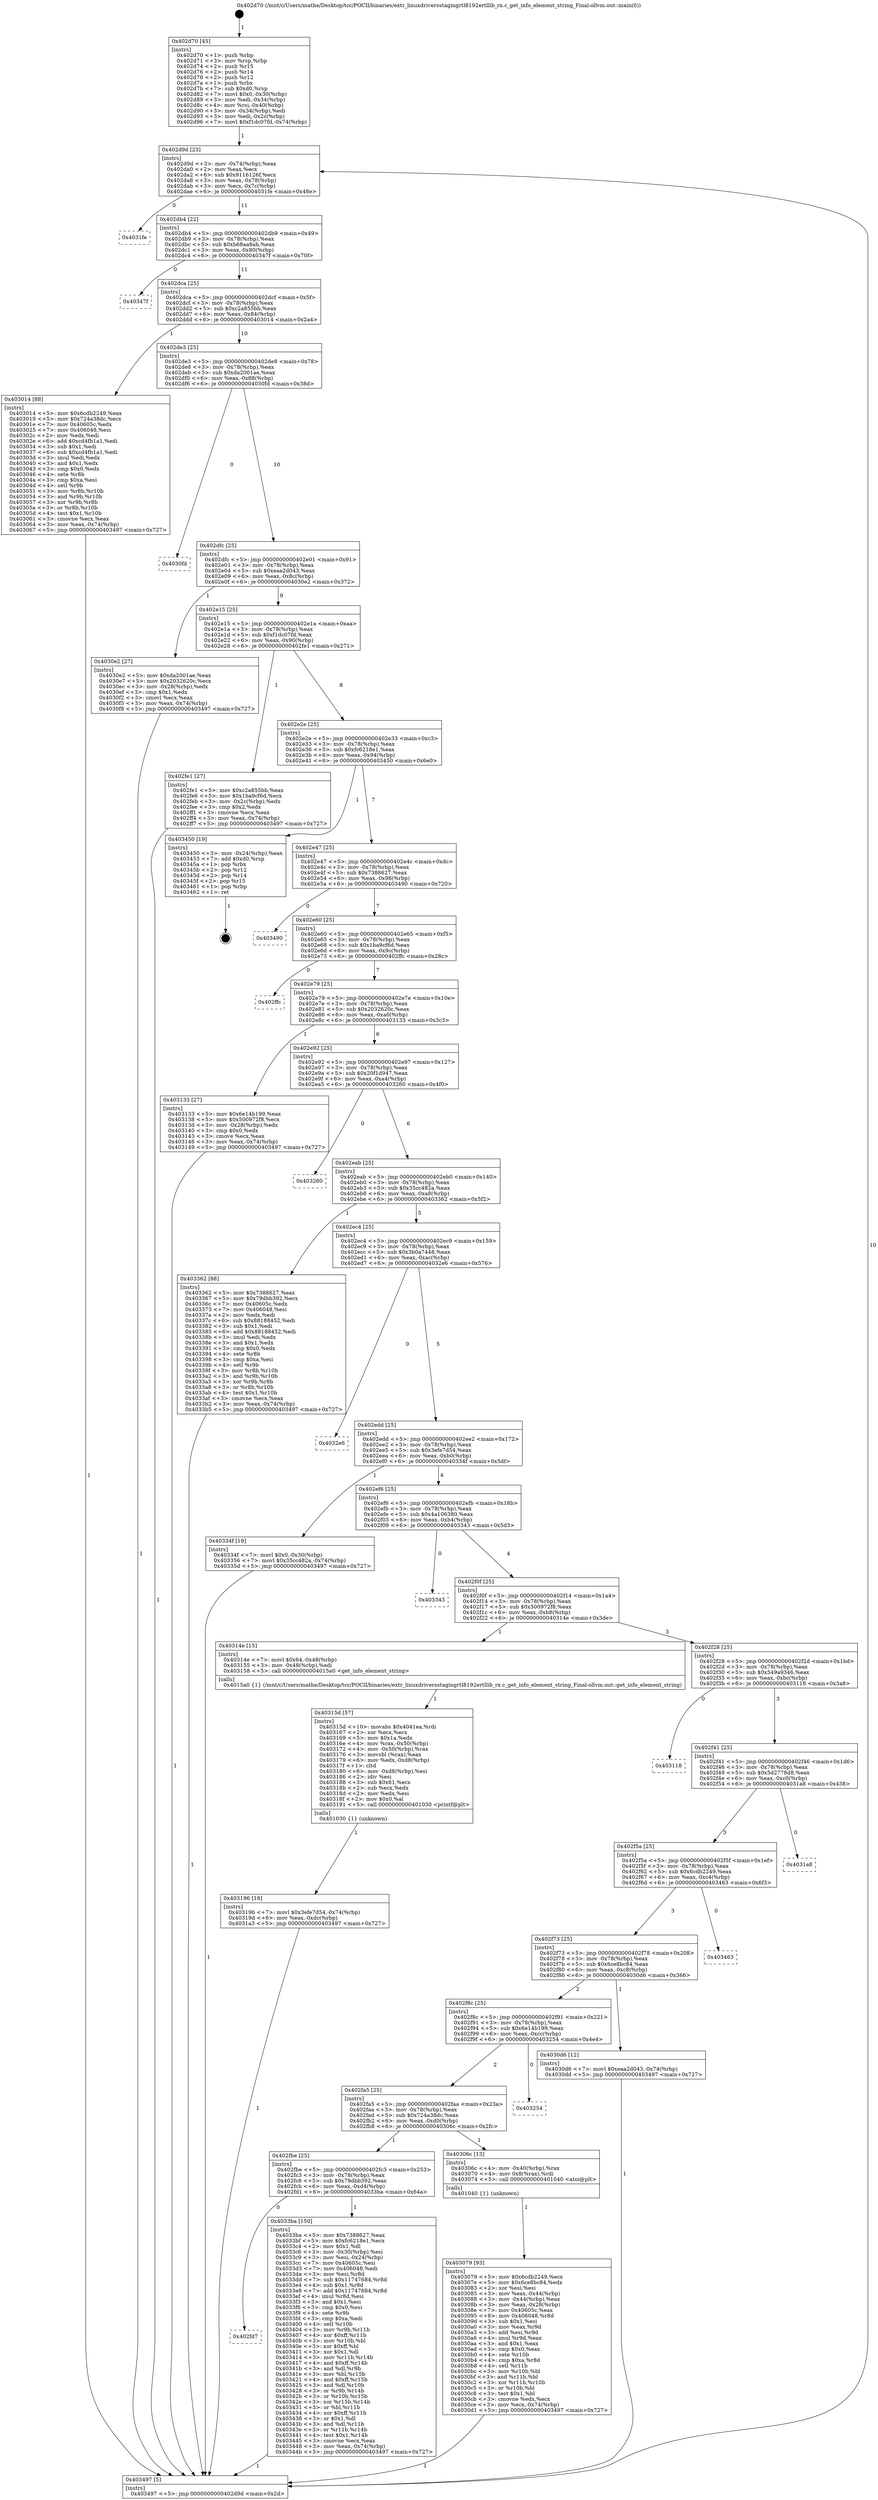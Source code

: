 digraph "0x402d70" {
  label = "0x402d70 (/mnt/c/Users/mathe/Desktop/tcc/POCII/binaries/extr_linuxdriversstagingrtl8192ertllib_rx.c_get_info_element_string_Final-ollvm.out::main(0))"
  labelloc = "t"
  node[shape=record]

  Entry [label="",width=0.3,height=0.3,shape=circle,fillcolor=black,style=filled]
  "0x402d9d" [label="{
     0x402d9d [23]\l
     | [instrs]\l
     &nbsp;&nbsp;0x402d9d \<+3\>: mov -0x74(%rbp),%eax\l
     &nbsp;&nbsp;0x402da0 \<+2\>: mov %eax,%ecx\l
     &nbsp;&nbsp;0x402da2 \<+6\>: sub $0x9116126f,%ecx\l
     &nbsp;&nbsp;0x402da8 \<+3\>: mov %eax,-0x78(%rbp)\l
     &nbsp;&nbsp;0x402dab \<+3\>: mov %ecx,-0x7c(%rbp)\l
     &nbsp;&nbsp;0x402dae \<+6\>: je 00000000004031fe \<main+0x48e\>\l
  }"]
  "0x4031fe" [label="{
     0x4031fe\l
  }", style=dashed]
  "0x402db4" [label="{
     0x402db4 [22]\l
     | [instrs]\l
     &nbsp;&nbsp;0x402db4 \<+5\>: jmp 0000000000402db9 \<main+0x49\>\l
     &nbsp;&nbsp;0x402db9 \<+3\>: mov -0x78(%rbp),%eax\l
     &nbsp;&nbsp;0x402dbc \<+5\>: sub $0xb68aa8ab,%eax\l
     &nbsp;&nbsp;0x402dc1 \<+3\>: mov %eax,-0x80(%rbp)\l
     &nbsp;&nbsp;0x402dc4 \<+6\>: je 000000000040347f \<main+0x70f\>\l
  }"]
  Exit [label="",width=0.3,height=0.3,shape=circle,fillcolor=black,style=filled,peripheries=2]
  "0x40347f" [label="{
     0x40347f\l
  }", style=dashed]
  "0x402dca" [label="{
     0x402dca [25]\l
     | [instrs]\l
     &nbsp;&nbsp;0x402dca \<+5\>: jmp 0000000000402dcf \<main+0x5f\>\l
     &nbsp;&nbsp;0x402dcf \<+3\>: mov -0x78(%rbp),%eax\l
     &nbsp;&nbsp;0x402dd2 \<+5\>: sub $0xc2a855bb,%eax\l
     &nbsp;&nbsp;0x402dd7 \<+6\>: mov %eax,-0x84(%rbp)\l
     &nbsp;&nbsp;0x402ddd \<+6\>: je 0000000000403014 \<main+0x2a4\>\l
  }"]
  "0x402fd7" [label="{
     0x402fd7\l
  }", style=dashed]
  "0x403014" [label="{
     0x403014 [88]\l
     | [instrs]\l
     &nbsp;&nbsp;0x403014 \<+5\>: mov $0x6cdb2249,%eax\l
     &nbsp;&nbsp;0x403019 \<+5\>: mov $0x724a38dc,%ecx\l
     &nbsp;&nbsp;0x40301e \<+7\>: mov 0x40605c,%edx\l
     &nbsp;&nbsp;0x403025 \<+7\>: mov 0x406048,%esi\l
     &nbsp;&nbsp;0x40302c \<+2\>: mov %edx,%edi\l
     &nbsp;&nbsp;0x40302e \<+6\>: add $0xcd4fb1a1,%edi\l
     &nbsp;&nbsp;0x403034 \<+3\>: sub $0x1,%edi\l
     &nbsp;&nbsp;0x403037 \<+6\>: sub $0xcd4fb1a1,%edi\l
     &nbsp;&nbsp;0x40303d \<+3\>: imul %edi,%edx\l
     &nbsp;&nbsp;0x403040 \<+3\>: and $0x1,%edx\l
     &nbsp;&nbsp;0x403043 \<+3\>: cmp $0x0,%edx\l
     &nbsp;&nbsp;0x403046 \<+4\>: sete %r8b\l
     &nbsp;&nbsp;0x40304a \<+3\>: cmp $0xa,%esi\l
     &nbsp;&nbsp;0x40304d \<+4\>: setl %r9b\l
     &nbsp;&nbsp;0x403051 \<+3\>: mov %r8b,%r10b\l
     &nbsp;&nbsp;0x403054 \<+3\>: and %r9b,%r10b\l
     &nbsp;&nbsp;0x403057 \<+3\>: xor %r9b,%r8b\l
     &nbsp;&nbsp;0x40305a \<+3\>: or %r8b,%r10b\l
     &nbsp;&nbsp;0x40305d \<+4\>: test $0x1,%r10b\l
     &nbsp;&nbsp;0x403061 \<+3\>: cmovne %ecx,%eax\l
     &nbsp;&nbsp;0x403064 \<+3\>: mov %eax,-0x74(%rbp)\l
     &nbsp;&nbsp;0x403067 \<+5\>: jmp 0000000000403497 \<main+0x727\>\l
  }"]
  "0x402de3" [label="{
     0x402de3 [25]\l
     | [instrs]\l
     &nbsp;&nbsp;0x402de3 \<+5\>: jmp 0000000000402de8 \<main+0x78\>\l
     &nbsp;&nbsp;0x402de8 \<+3\>: mov -0x78(%rbp),%eax\l
     &nbsp;&nbsp;0x402deb \<+5\>: sub $0xda2001ae,%eax\l
     &nbsp;&nbsp;0x402df0 \<+6\>: mov %eax,-0x88(%rbp)\l
     &nbsp;&nbsp;0x402df6 \<+6\>: je 00000000004030fd \<main+0x38d\>\l
  }"]
  "0x4033ba" [label="{
     0x4033ba [150]\l
     | [instrs]\l
     &nbsp;&nbsp;0x4033ba \<+5\>: mov $0x7388627,%eax\l
     &nbsp;&nbsp;0x4033bf \<+5\>: mov $0xfc6218e1,%ecx\l
     &nbsp;&nbsp;0x4033c4 \<+2\>: mov $0x1,%dl\l
     &nbsp;&nbsp;0x4033c6 \<+3\>: mov -0x30(%rbp),%esi\l
     &nbsp;&nbsp;0x4033c9 \<+3\>: mov %esi,-0x24(%rbp)\l
     &nbsp;&nbsp;0x4033cc \<+7\>: mov 0x40605c,%esi\l
     &nbsp;&nbsp;0x4033d3 \<+7\>: mov 0x406048,%edi\l
     &nbsp;&nbsp;0x4033da \<+3\>: mov %esi,%r8d\l
     &nbsp;&nbsp;0x4033dd \<+7\>: sub $0x11747684,%r8d\l
     &nbsp;&nbsp;0x4033e4 \<+4\>: sub $0x1,%r8d\l
     &nbsp;&nbsp;0x4033e8 \<+7\>: add $0x11747684,%r8d\l
     &nbsp;&nbsp;0x4033ef \<+4\>: imul %r8d,%esi\l
     &nbsp;&nbsp;0x4033f3 \<+3\>: and $0x1,%esi\l
     &nbsp;&nbsp;0x4033f6 \<+3\>: cmp $0x0,%esi\l
     &nbsp;&nbsp;0x4033f9 \<+4\>: sete %r9b\l
     &nbsp;&nbsp;0x4033fd \<+3\>: cmp $0xa,%edi\l
     &nbsp;&nbsp;0x403400 \<+4\>: setl %r10b\l
     &nbsp;&nbsp;0x403404 \<+3\>: mov %r9b,%r11b\l
     &nbsp;&nbsp;0x403407 \<+4\>: xor $0xff,%r11b\l
     &nbsp;&nbsp;0x40340b \<+3\>: mov %r10b,%bl\l
     &nbsp;&nbsp;0x40340e \<+3\>: xor $0xff,%bl\l
     &nbsp;&nbsp;0x403411 \<+3\>: xor $0x1,%dl\l
     &nbsp;&nbsp;0x403414 \<+3\>: mov %r11b,%r14b\l
     &nbsp;&nbsp;0x403417 \<+4\>: and $0xff,%r14b\l
     &nbsp;&nbsp;0x40341b \<+3\>: and %dl,%r9b\l
     &nbsp;&nbsp;0x40341e \<+3\>: mov %bl,%r15b\l
     &nbsp;&nbsp;0x403421 \<+4\>: and $0xff,%r15b\l
     &nbsp;&nbsp;0x403425 \<+3\>: and %dl,%r10b\l
     &nbsp;&nbsp;0x403428 \<+3\>: or %r9b,%r14b\l
     &nbsp;&nbsp;0x40342b \<+3\>: or %r10b,%r15b\l
     &nbsp;&nbsp;0x40342e \<+3\>: xor %r15b,%r14b\l
     &nbsp;&nbsp;0x403431 \<+3\>: or %bl,%r11b\l
     &nbsp;&nbsp;0x403434 \<+4\>: xor $0xff,%r11b\l
     &nbsp;&nbsp;0x403438 \<+3\>: or $0x1,%dl\l
     &nbsp;&nbsp;0x40343b \<+3\>: and %dl,%r11b\l
     &nbsp;&nbsp;0x40343e \<+3\>: or %r11b,%r14b\l
     &nbsp;&nbsp;0x403441 \<+4\>: test $0x1,%r14b\l
     &nbsp;&nbsp;0x403445 \<+3\>: cmovne %ecx,%eax\l
     &nbsp;&nbsp;0x403448 \<+3\>: mov %eax,-0x74(%rbp)\l
     &nbsp;&nbsp;0x40344b \<+5\>: jmp 0000000000403497 \<main+0x727\>\l
  }"]
  "0x4030fd" [label="{
     0x4030fd\l
  }", style=dashed]
  "0x402dfc" [label="{
     0x402dfc [25]\l
     | [instrs]\l
     &nbsp;&nbsp;0x402dfc \<+5\>: jmp 0000000000402e01 \<main+0x91\>\l
     &nbsp;&nbsp;0x402e01 \<+3\>: mov -0x78(%rbp),%eax\l
     &nbsp;&nbsp;0x402e04 \<+5\>: sub $0xeaa2d043,%eax\l
     &nbsp;&nbsp;0x402e09 \<+6\>: mov %eax,-0x8c(%rbp)\l
     &nbsp;&nbsp;0x402e0f \<+6\>: je 00000000004030e2 \<main+0x372\>\l
  }"]
  "0x403196" [label="{
     0x403196 [18]\l
     | [instrs]\l
     &nbsp;&nbsp;0x403196 \<+7\>: movl $0x3efe7d54,-0x74(%rbp)\l
     &nbsp;&nbsp;0x40319d \<+6\>: mov %eax,-0xdc(%rbp)\l
     &nbsp;&nbsp;0x4031a3 \<+5\>: jmp 0000000000403497 \<main+0x727\>\l
  }"]
  "0x4030e2" [label="{
     0x4030e2 [27]\l
     | [instrs]\l
     &nbsp;&nbsp;0x4030e2 \<+5\>: mov $0xda2001ae,%eax\l
     &nbsp;&nbsp;0x4030e7 \<+5\>: mov $0x2032620c,%ecx\l
     &nbsp;&nbsp;0x4030ec \<+3\>: mov -0x28(%rbp),%edx\l
     &nbsp;&nbsp;0x4030ef \<+3\>: cmp $0x1,%edx\l
     &nbsp;&nbsp;0x4030f2 \<+3\>: cmovl %ecx,%eax\l
     &nbsp;&nbsp;0x4030f5 \<+3\>: mov %eax,-0x74(%rbp)\l
     &nbsp;&nbsp;0x4030f8 \<+5\>: jmp 0000000000403497 \<main+0x727\>\l
  }"]
  "0x402e15" [label="{
     0x402e15 [25]\l
     | [instrs]\l
     &nbsp;&nbsp;0x402e15 \<+5\>: jmp 0000000000402e1a \<main+0xaa\>\l
     &nbsp;&nbsp;0x402e1a \<+3\>: mov -0x78(%rbp),%eax\l
     &nbsp;&nbsp;0x402e1d \<+5\>: sub $0xf1dc07fd,%eax\l
     &nbsp;&nbsp;0x402e22 \<+6\>: mov %eax,-0x90(%rbp)\l
     &nbsp;&nbsp;0x402e28 \<+6\>: je 0000000000402fe1 \<main+0x271\>\l
  }"]
  "0x40315d" [label="{
     0x40315d [57]\l
     | [instrs]\l
     &nbsp;&nbsp;0x40315d \<+10\>: movabs $0x4041ea,%rdi\l
     &nbsp;&nbsp;0x403167 \<+2\>: xor %ecx,%ecx\l
     &nbsp;&nbsp;0x403169 \<+5\>: mov $0x1a,%edx\l
     &nbsp;&nbsp;0x40316e \<+4\>: mov %rax,-0x50(%rbp)\l
     &nbsp;&nbsp;0x403172 \<+4\>: mov -0x50(%rbp),%rax\l
     &nbsp;&nbsp;0x403176 \<+3\>: movsbl (%rax),%eax\l
     &nbsp;&nbsp;0x403179 \<+6\>: mov %edx,-0xd8(%rbp)\l
     &nbsp;&nbsp;0x40317f \<+1\>: cltd\l
     &nbsp;&nbsp;0x403180 \<+6\>: mov -0xd8(%rbp),%esi\l
     &nbsp;&nbsp;0x403186 \<+2\>: idiv %esi\l
     &nbsp;&nbsp;0x403188 \<+3\>: sub $0x61,%ecx\l
     &nbsp;&nbsp;0x40318b \<+2\>: sub %ecx,%edx\l
     &nbsp;&nbsp;0x40318d \<+2\>: mov %edx,%esi\l
     &nbsp;&nbsp;0x40318f \<+2\>: mov $0x0,%al\l
     &nbsp;&nbsp;0x403191 \<+5\>: call 0000000000401030 \<printf@plt\>\l
     | [calls]\l
     &nbsp;&nbsp;0x401030 \{1\} (unknown)\l
  }"]
  "0x402fe1" [label="{
     0x402fe1 [27]\l
     | [instrs]\l
     &nbsp;&nbsp;0x402fe1 \<+5\>: mov $0xc2a855bb,%eax\l
     &nbsp;&nbsp;0x402fe6 \<+5\>: mov $0x1ba9cf6d,%ecx\l
     &nbsp;&nbsp;0x402feb \<+3\>: mov -0x2c(%rbp),%edx\l
     &nbsp;&nbsp;0x402fee \<+3\>: cmp $0x2,%edx\l
     &nbsp;&nbsp;0x402ff1 \<+3\>: cmovne %ecx,%eax\l
     &nbsp;&nbsp;0x402ff4 \<+3\>: mov %eax,-0x74(%rbp)\l
     &nbsp;&nbsp;0x402ff7 \<+5\>: jmp 0000000000403497 \<main+0x727\>\l
  }"]
  "0x402e2e" [label="{
     0x402e2e [25]\l
     | [instrs]\l
     &nbsp;&nbsp;0x402e2e \<+5\>: jmp 0000000000402e33 \<main+0xc3\>\l
     &nbsp;&nbsp;0x402e33 \<+3\>: mov -0x78(%rbp),%eax\l
     &nbsp;&nbsp;0x402e36 \<+5\>: sub $0xfc6218e1,%eax\l
     &nbsp;&nbsp;0x402e3b \<+6\>: mov %eax,-0x94(%rbp)\l
     &nbsp;&nbsp;0x402e41 \<+6\>: je 0000000000403450 \<main+0x6e0\>\l
  }"]
  "0x403497" [label="{
     0x403497 [5]\l
     | [instrs]\l
     &nbsp;&nbsp;0x403497 \<+5\>: jmp 0000000000402d9d \<main+0x2d\>\l
  }"]
  "0x402d70" [label="{
     0x402d70 [45]\l
     | [instrs]\l
     &nbsp;&nbsp;0x402d70 \<+1\>: push %rbp\l
     &nbsp;&nbsp;0x402d71 \<+3\>: mov %rsp,%rbp\l
     &nbsp;&nbsp;0x402d74 \<+2\>: push %r15\l
     &nbsp;&nbsp;0x402d76 \<+2\>: push %r14\l
     &nbsp;&nbsp;0x402d78 \<+2\>: push %r12\l
     &nbsp;&nbsp;0x402d7a \<+1\>: push %rbx\l
     &nbsp;&nbsp;0x402d7b \<+7\>: sub $0xd0,%rsp\l
     &nbsp;&nbsp;0x402d82 \<+7\>: movl $0x0,-0x30(%rbp)\l
     &nbsp;&nbsp;0x402d89 \<+3\>: mov %edi,-0x34(%rbp)\l
     &nbsp;&nbsp;0x402d8c \<+4\>: mov %rsi,-0x40(%rbp)\l
     &nbsp;&nbsp;0x402d90 \<+3\>: mov -0x34(%rbp),%edi\l
     &nbsp;&nbsp;0x402d93 \<+3\>: mov %edi,-0x2c(%rbp)\l
     &nbsp;&nbsp;0x402d96 \<+7\>: movl $0xf1dc07fd,-0x74(%rbp)\l
  }"]
  "0x403079" [label="{
     0x403079 [93]\l
     | [instrs]\l
     &nbsp;&nbsp;0x403079 \<+5\>: mov $0x6cdb2249,%ecx\l
     &nbsp;&nbsp;0x40307e \<+5\>: mov $0x6ce8bc84,%edx\l
     &nbsp;&nbsp;0x403083 \<+2\>: xor %esi,%esi\l
     &nbsp;&nbsp;0x403085 \<+3\>: mov %eax,-0x44(%rbp)\l
     &nbsp;&nbsp;0x403088 \<+3\>: mov -0x44(%rbp),%eax\l
     &nbsp;&nbsp;0x40308b \<+3\>: mov %eax,-0x28(%rbp)\l
     &nbsp;&nbsp;0x40308e \<+7\>: mov 0x40605c,%eax\l
     &nbsp;&nbsp;0x403095 \<+8\>: mov 0x406048,%r8d\l
     &nbsp;&nbsp;0x40309d \<+3\>: sub $0x1,%esi\l
     &nbsp;&nbsp;0x4030a0 \<+3\>: mov %eax,%r9d\l
     &nbsp;&nbsp;0x4030a3 \<+3\>: add %esi,%r9d\l
     &nbsp;&nbsp;0x4030a6 \<+4\>: imul %r9d,%eax\l
     &nbsp;&nbsp;0x4030aa \<+3\>: and $0x1,%eax\l
     &nbsp;&nbsp;0x4030ad \<+3\>: cmp $0x0,%eax\l
     &nbsp;&nbsp;0x4030b0 \<+4\>: sete %r10b\l
     &nbsp;&nbsp;0x4030b4 \<+4\>: cmp $0xa,%r8d\l
     &nbsp;&nbsp;0x4030b8 \<+4\>: setl %r11b\l
     &nbsp;&nbsp;0x4030bc \<+3\>: mov %r10b,%bl\l
     &nbsp;&nbsp;0x4030bf \<+3\>: and %r11b,%bl\l
     &nbsp;&nbsp;0x4030c2 \<+3\>: xor %r11b,%r10b\l
     &nbsp;&nbsp;0x4030c5 \<+3\>: or %r10b,%bl\l
     &nbsp;&nbsp;0x4030c8 \<+3\>: test $0x1,%bl\l
     &nbsp;&nbsp;0x4030cb \<+3\>: cmovne %edx,%ecx\l
     &nbsp;&nbsp;0x4030ce \<+3\>: mov %ecx,-0x74(%rbp)\l
     &nbsp;&nbsp;0x4030d1 \<+5\>: jmp 0000000000403497 \<main+0x727\>\l
  }"]
  "0x403450" [label="{
     0x403450 [19]\l
     | [instrs]\l
     &nbsp;&nbsp;0x403450 \<+3\>: mov -0x24(%rbp),%eax\l
     &nbsp;&nbsp;0x403453 \<+7\>: add $0xd0,%rsp\l
     &nbsp;&nbsp;0x40345a \<+1\>: pop %rbx\l
     &nbsp;&nbsp;0x40345b \<+2\>: pop %r12\l
     &nbsp;&nbsp;0x40345d \<+2\>: pop %r14\l
     &nbsp;&nbsp;0x40345f \<+2\>: pop %r15\l
     &nbsp;&nbsp;0x403461 \<+1\>: pop %rbp\l
     &nbsp;&nbsp;0x403462 \<+1\>: ret\l
  }"]
  "0x402e47" [label="{
     0x402e47 [25]\l
     | [instrs]\l
     &nbsp;&nbsp;0x402e47 \<+5\>: jmp 0000000000402e4c \<main+0xdc\>\l
     &nbsp;&nbsp;0x402e4c \<+3\>: mov -0x78(%rbp),%eax\l
     &nbsp;&nbsp;0x402e4f \<+5\>: sub $0x7388627,%eax\l
     &nbsp;&nbsp;0x402e54 \<+6\>: mov %eax,-0x98(%rbp)\l
     &nbsp;&nbsp;0x402e5a \<+6\>: je 0000000000403490 \<main+0x720\>\l
  }"]
  "0x402fbe" [label="{
     0x402fbe [25]\l
     | [instrs]\l
     &nbsp;&nbsp;0x402fbe \<+5\>: jmp 0000000000402fc3 \<main+0x253\>\l
     &nbsp;&nbsp;0x402fc3 \<+3\>: mov -0x78(%rbp),%eax\l
     &nbsp;&nbsp;0x402fc6 \<+5\>: sub $0x79dbb392,%eax\l
     &nbsp;&nbsp;0x402fcb \<+6\>: mov %eax,-0xd4(%rbp)\l
     &nbsp;&nbsp;0x402fd1 \<+6\>: je 00000000004033ba \<main+0x64a\>\l
  }"]
  "0x403490" [label="{
     0x403490\l
  }", style=dashed]
  "0x402e60" [label="{
     0x402e60 [25]\l
     | [instrs]\l
     &nbsp;&nbsp;0x402e60 \<+5\>: jmp 0000000000402e65 \<main+0xf5\>\l
     &nbsp;&nbsp;0x402e65 \<+3\>: mov -0x78(%rbp),%eax\l
     &nbsp;&nbsp;0x402e68 \<+5\>: sub $0x1ba9cf6d,%eax\l
     &nbsp;&nbsp;0x402e6d \<+6\>: mov %eax,-0x9c(%rbp)\l
     &nbsp;&nbsp;0x402e73 \<+6\>: je 0000000000402ffc \<main+0x28c\>\l
  }"]
  "0x40306c" [label="{
     0x40306c [13]\l
     | [instrs]\l
     &nbsp;&nbsp;0x40306c \<+4\>: mov -0x40(%rbp),%rax\l
     &nbsp;&nbsp;0x403070 \<+4\>: mov 0x8(%rax),%rdi\l
     &nbsp;&nbsp;0x403074 \<+5\>: call 0000000000401040 \<atoi@plt\>\l
     | [calls]\l
     &nbsp;&nbsp;0x401040 \{1\} (unknown)\l
  }"]
  "0x402ffc" [label="{
     0x402ffc\l
  }", style=dashed]
  "0x402e79" [label="{
     0x402e79 [25]\l
     | [instrs]\l
     &nbsp;&nbsp;0x402e79 \<+5\>: jmp 0000000000402e7e \<main+0x10e\>\l
     &nbsp;&nbsp;0x402e7e \<+3\>: mov -0x78(%rbp),%eax\l
     &nbsp;&nbsp;0x402e81 \<+5\>: sub $0x2032620c,%eax\l
     &nbsp;&nbsp;0x402e86 \<+6\>: mov %eax,-0xa0(%rbp)\l
     &nbsp;&nbsp;0x402e8c \<+6\>: je 0000000000403133 \<main+0x3c3\>\l
  }"]
  "0x402fa5" [label="{
     0x402fa5 [25]\l
     | [instrs]\l
     &nbsp;&nbsp;0x402fa5 \<+5\>: jmp 0000000000402faa \<main+0x23a\>\l
     &nbsp;&nbsp;0x402faa \<+3\>: mov -0x78(%rbp),%eax\l
     &nbsp;&nbsp;0x402fad \<+5\>: sub $0x724a38dc,%eax\l
     &nbsp;&nbsp;0x402fb2 \<+6\>: mov %eax,-0xd0(%rbp)\l
     &nbsp;&nbsp;0x402fb8 \<+6\>: je 000000000040306c \<main+0x2fc\>\l
  }"]
  "0x403133" [label="{
     0x403133 [27]\l
     | [instrs]\l
     &nbsp;&nbsp;0x403133 \<+5\>: mov $0x6e14b199,%eax\l
     &nbsp;&nbsp;0x403138 \<+5\>: mov $0x500972f8,%ecx\l
     &nbsp;&nbsp;0x40313d \<+3\>: mov -0x28(%rbp),%edx\l
     &nbsp;&nbsp;0x403140 \<+3\>: cmp $0x0,%edx\l
     &nbsp;&nbsp;0x403143 \<+3\>: cmove %ecx,%eax\l
     &nbsp;&nbsp;0x403146 \<+3\>: mov %eax,-0x74(%rbp)\l
     &nbsp;&nbsp;0x403149 \<+5\>: jmp 0000000000403497 \<main+0x727\>\l
  }"]
  "0x402e92" [label="{
     0x402e92 [25]\l
     | [instrs]\l
     &nbsp;&nbsp;0x402e92 \<+5\>: jmp 0000000000402e97 \<main+0x127\>\l
     &nbsp;&nbsp;0x402e97 \<+3\>: mov -0x78(%rbp),%eax\l
     &nbsp;&nbsp;0x402e9a \<+5\>: sub $0x20f1d947,%eax\l
     &nbsp;&nbsp;0x402e9f \<+6\>: mov %eax,-0xa4(%rbp)\l
     &nbsp;&nbsp;0x402ea5 \<+6\>: je 0000000000403260 \<main+0x4f0\>\l
  }"]
  "0x403254" [label="{
     0x403254\l
  }", style=dashed]
  "0x403260" [label="{
     0x403260\l
  }", style=dashed]
  "0x402eab" [label="{
     0x402eab [25]\l
     | [instrs]\l
     &nbsp;&nbsp;0x402eab \<+5\>: jmp 0000000000402eb0 \<main+0x140\>\l
     &nbsp;&nbsp;0x402eb0 \<+3\>: mov -0x78(%rbp),%eax\l
     &nbsp;&nbsp;0x402eb3 \<+5\>: sub $0x35cc482a,%eax\l
     &nbsp;&nbsp;0x402eb8 \<+6\>: mov %eax,-0xa8(%rbp)\l
     &nbsp;&nbsp;0x402ebe \<+6\>: je 0000000000403362 \<main+0x5f2\>\l
  }"]
  "0x402f8c" [label="{
     0x402f8c [25]\l
     | [instrs]\l
     &nbsp;&nbsp;0x402f8c \<+5\>: jmp 0000000000402f91 \<main+0x221\>\l
     &nbsp;&nbsp;0x402f91 \<+3\>: mov -0x78(%rbp),%eax\l
     &nbsp;&nbsp;0x402f94 \<+5\>: sub $0x6e14b199,%eax\l
     &nbsp;&nbsp;0x402f99 \<+6\>: mov %eax,-0xcc(%rbp)\l
     &nbsp;&nbsp;0x402f9f \<+6\>: je 0000000000403254 \<main+0x4e4\>\l
  }"]
  "0x403362" [label="{
     0x403362 [88]\l
     | [instrs]\l
     &nbsp;&nbsp;0x403362 \<+5\>: mov $0x7388627,%eax\l
     &nbsp;&nbsp;0x403367 \<+5\>: mov $0x79dbb392,%ecx\l
     &nbsp;&nbsp;0x40336c \<+7\>: mov 0x40605c,%edx\l
     &nbsp;&nbsp;0x403373 \<+7\>: mov 0x406048,%esi\l
     &nbsp;&nbsp;0x40337a \<+2\>: mov %edx,%edi\l
     &nbsp;&nbsp;0x40337c \<+6\>: sub $0x88188452,%edi\l
     &nbsp;&nbsp;0x403382 \<+3\>: sub $0x1,%edi\l
     &nbsp;&nbsp;0x403385 \<+6\>: add $0x88188452,%edi\l
     &nbsp;&nbsp;0x40338b \<+3\>: imul %edi,%edx\l
     &nbsp;&nbsp;0x40338e \<+3\>: and $0x1,%edx\l
     &nbsp;&nbsp;0x403391 \<+3\>: cmp $0x0,%edx\l
     &nbsp;&nbsp;0x403394 \<+4\>: sete %r8b\l
     &nbsp;&nbsp;0x403398 \<+3\>: cmp $0xa,%esi\l
     &nbsp;&nbsp;0x40339b \<+4\>: setl %r9b\l
     &nbsp;&nbsp;0x40339f \<+3\>: mov %r8b,%r10b\l
     &nbsp;&nbsp;0x4033a2 \<+3\>: and %r9b,%r10b\l
     &nbsp;&nbsp;0x4033a5 \<+3\>: xor %r9b,%r8b\l
     &nbsp;&nbsp;0x4033a8 \<+3\>: or %r8b,%r10b\l
     &nbsp;&nbsp;0x4033ab \<+4\>: test $0x1,%r10b\l
     &nbsp;&nbsp;0x4033af \<+3\>: cmovne %ecx,%eax\l
     &nbsp;&nbsp;0x4033b2 \<+3\>: mov %eax,-0x74(%rbp)\l
     &nbsp;&nbsp;0x4033b5 \<+5\>: jmp 0000000000403497 \<main+0x727\>\l
  }"]
  "0x402ec4" [label="{
     0x402ec4 [25]\l
     | [instrs]\l
     &nbsp;&nbsp;0x402ec4 \<+5\>: jmp 0000000000402ec9 \<main+0x159\>\l
     &nbsp;&nbsp;0x402ec9 \<+3\>: mov -0x78(%rbp),%eax\l
     &nbsp;&nbsp;0x402ecc \<+5\>: sub $0x3b0a7448,%eax\l
     &nbsp;&nbsp;0x402ed1 \<+6\>: mov %eax,-0xac(%rbp)\l
     &nbsp;&nbsp;0x402ed7 \<+6\>: je 00000000004032e6 \<main+0x576\>\l
  }"]
  "0x4030d6" [label="{
     0x4030d6 [12]\l
     | [instrs]\l
     &nbsp;&nbsp;0x4030d6 \<+7\>: movl $0xeaa2d043,-0x74(%rbp)\l
     &nbsp;&nbsp;0x4030dd \<+5\>: jmp 0000000000403497 \<main+0x727\>\l
  }"]
  "0x4032e6" [label="{
     0x4032e6\l
  }", style=dashed]
  "0x402edd" [label="{
     0x402edd [25]\l
     | [instrs]\l
     &nbsp;&nbsp;0x402edd \<+5\>: jmp 0000000000402ee2 \<main+0x172\>\l
     &nbsp;&nbsp;0x402ee2 \<+3\>: mov -0x78(%rbp),%eax\l
     &nbsp;&nbsp;0x402ee5 \<+5\>: sub $0x3efe7d54,%eax\l
     &nbsp;&nbsp;0x402eea \<+6\>: mov %eax,-0xb0(%rbp)\l
     &nbsp;&nbsp;0x402ef0 \<+6\>: je 000000000040334f \<main+0x5df\>\l
  }"]
  "0x402f73" [label="{
     0x402f73 [25]\l
     | [instrs]\l
     &nbsp;&nbsp;0x402f73 \<+5\>: jmp 0000000000402f78 \<main+0x208\>\l
     &nbsp;&nbsp;0x402f78 \<+3\>: mov -0x78(%rbp),%eax\l
     &nbsp;&nbsp;0x402f7b \<+5\>: sub $0x6ce8bc84,%eax\l
     &nbsp;&nbsp;0x402f80 \<+6\>: mov %eax,-0xc8(%rbp)\l
     &nbsp;&nbsp;0x402f86 \<+6\>: je 00000000004030d6 \<main+0x366\>\l
  }"]
  "0x40334f" [label="{
     0x40334f [19]\l
     | [instrs]\l
     &nbsp;&nbsp;0x40334f \<+7\>: movl $0x0,-0x30(%rbp)\l
     &nbsp;&nbsp;0x403356 \<+7\>: movl $0x35cc482a,-0x74(%rbp)\l
     &nbsp;&nbsp;0x40335d \<+5\>: jmp 0000000000403497 \<main+0x727\>\l
  }"]
  "0x402ef6" [label="{
     0x402ef6 [25]\l
     | [instrs]\l
     &nbsp;&nbsp;0x402ef6 \<+5\>: jmp 0000000000402efb \<main+0x18b\>\l
     &nbsp;&nbsp;0x402efb \<+3\>: mov -0x78(%rbp),%eax\l
     &nbsp;&nbsp;0x402efe \<+5\>: sub $0x4a106380,%eax\l
     &nbsp;&nbsp;0x402f03 \<+6\>: mov %eax,-0xb4(%rbp)\l
     &nbsp;&nbsp;0x402f09 \<+6\>: je 0000000000403343 \<main+0x5d3\>\l
  }"]
  "0x403463" [label="{
     0x403463\l
  }", style=dashed]
  "0x403343" [label="{
     0x403343\l
  }", style=dashed]
  "0x402f0f" [label="{
     0x402f0f [25]\l
     | [instrs]\l
     &nbsp;&nbsp;0x402f0f \<+5\>: jmp 0000000000402f14 \<main+0x1a4\>\l
     &nbsp;&nbsp;0x402f14 \<+3\>: mov -0x78(%rbp),%eax\l
     &nbsp;&nbsp;0x402f17 \<+5\>: sub $0x500972f8,%eax\l
     &nbsp;&nbsp;0x402f1c \<+6\>: mov %eax,-0xb8(%rbp)\l
     &nbsp;&nbsp;0x402f22 \<+6\>: je 000000000040314e \<main+0x3de\>\l
  }"]
  "0x402f5a" [label="{
     0x402f5a [25]\l
     | [instrs]\l
     &nbsp;&nbsp;0x402f5a \<+5\>: jmp 0000000000402f5f \<main+0x1ef\>\l
     &nbsp;&nbsp;0x402f5f \<+3\>: mov -0x78(%rbp),%eax\l
     &nbsp;&nbsp;0x402f62 \<+5\>: sub $0x6cdb2249,%eax\l
     &nbsp;&nbsp;0x402f67 \<+6\>: mov %eax,-0xc4(%rbp)\l
     &nbsp;&nbsp;0x402f6d \<+6\>: je 0000000000403463 \<main+0x6f3\>\l
  }"]
  "0x40314e" [label="{
     0x40314e [15]\l
     | [instrs]\l
     &nbsp;&nbsp;0x40314e \<+7\>: movl $0x64,-0x48(%rbp)\l
     &nbsp;&nbsp;0x403155 \<+3\>: mov -0x48(%rbp),%edi\l
     &nbsp;&nbsp;0x403158 \<+5\>: call 00000000004015a0 \<get_info_element_string\>\l
     | [calls]\l
     &nbsp;&nbsp;0x4015a0 \{1\} (/mnt/c/Users/mathe/Desktop/tcc/POCII/binaries/extr_linuxdriversstagingrtl8192ertllib_rx.c_get_info_element_string_Final-ollvm.out::get_info_element_string)\l
  }"]
  "0x402f28" [label="{
     0x402f28 [25]\l
     | [instrs]\l
     &nbsp;&nbsp;0x402f28 \<+5\>: jmp 0000000000402f2d \<main+0x1bd\>\l
     &nbsp;&nbsp;0x402f2d \<+3\>: mov -0x78(%rbp),%eax\l
     &nbsp;&nbsp;0x402f30 \<+5\>: sub $0x549a9346,%eax\l
     &nbsp;&nbsp;0x402f35 \<+6\>: mov %eax,-0xbc(%rbp)\l
     &nbsp;&nbsp;0x402f3b \<+6\>: je 0000000000403118 \<main+0x3a8\>\l
  }"]
  "0x4031a8" [label="{
     0x4031a8\l
  }", style=dashed]
  "0x403118" [label="{
     0x403118\l
  }", style=dashed]
  "0x402f41" [label="{
     0x402f41 [25]\l
     | [instrs]\l
     &nbsp;&nbsp;0x402f41 \<+5\>: jmp 0000000000402f46 \<main+0x1d6\>\l
     &nbsp;&nbsp;0x402f46 \<+3\>: mov -0x78(%rbp),%eax\l
     &nbsp;&nbsp;0x402f49 \<+5\>: sub $0x5d2778d8,%eax\l
     &nbsp;&nbsp;0x402f4e \<+6\>: mov %eax,-0xc0(%rbp)\l
     &nbsp;&nbsp;0x402f54 \<+6\>: je 00000000004031a8 \<main+0x438\>\l
  }"]
  Entry -> "0x402d70" [label=" 1"]
  "0x402d9d" -> "0x4031fe" [label=" 0"]
  "0x402d9d" -> "0x402db4" [label=" 11"]
  "0x403450" -> Exit [label=" 1"]
  "0x402db4" -> "0x40347f" [label=" 0"]
  "0x402db4" -> "0x402dca" [label=" 11"]
  "0x4033ba" -> "0x403497" [label=" 1"]
  "0x402dca" -> "0x403014" [label=" 1"]
  "0x402dca" -> "0x402de3" [label=" 10"]
  "0x402fbe" -> "0x402fd7" [label=" 0"]
  "0x402de3" -> "0x4030fd" [label=" 0"]
  "0x402de3" -> "0x402dfc" [label=" 10"]
  "0x402fbe" -> "0x4033ba" [label=" 1"]
  "0x402dfc" -> "0x4030e2" [label=" 1"]
  "0x402dfc" -> "0x402e15" [label=" 9"]
  "0x403362" -> "0x403497" [label=" 1"]
  "0x402e15" -> "0x402fe1" [label=" 1"]
  "0x402e15" -> "0x402e2e" [label=" 8"]
  "0x402fe1" -> "0x403497" [label=" 1"]
  "0x402d70" -> "0x402d9d" [label=" 1"]
  "0x403497" -> "0x402d9d" [label=" 10"]
  "0x403014" -> "0x403497" [label=" 1"]
  "0x40334f" -> "0x403497" [label=" 1"]
  "0x402e2e" -> "0x403450" [label=" 1"]
  "0x402e2e" -> "0x402e47" [label=" 7"]
  "0x403196" -> "0x403497" [label=" 1"]
  "0x402e47" -> "0x403490" [label=" 0"]
  "0x402e47" -> "0x402e60" [label=" 7"]
  "0x40315d" -> "0x403196" [label=" 1"]
  "0x402e60" -> "0x402ffc" [label=" 0"]
  "0x402e60" -> "0x402e79" [label=" 7"]
  "0x40314e" -> "0x40315d" [label=" 1"]
  "0x402e79" -> "0x403133" [label=" 1"]
  "0x402e79" -> "0x402e92" [label=" 6"]
  "0x4030e2" -> "0x403497" [label=" 1"]
  "0x402e92" -> "0x403260" [label=" 0"]
  "0x402e92" -> "0x402eab" [label=" 6"]
  "0x4030d6" -> "0x403497" [label=" 1"]
  "0x402eab" -> "0x403362" [label=" 1"]
  "0x402eab" -> "0x402ec4" [label=" 5"]
  "0x40306c" -> "0x403079" [label=" 1"]
  "0x402ec4" -> "0x4032e6" [label=" 0"]
  "0x402ec4" -> "0x402edd" [label=" 5"]
  "0x402fa5" -> "0x402fbe" [label=" 1"]
  "0x402edd" -> "0x40334f" [label=" 1"]
  "0x402edd" -> "0x402ef6" [label=" 4"]
  "0x403133" -> "0x403497" [label=" 1"]
  "0x402ef6" -> "0x403343" [label=" 0"]
  "0x402ef6" -> "0x402f0f" [label=" 4"]
  "0x402f8c" -> "0x402fa5" [label=" 2"]
  "0x402f0f" -> "0x40314e" [label=" 1"]
  "0x402f0f" -> "0x402f28" [label=" 3"]
  "0x403079" -> "0x403497" [label=" 1"]
  "0x402f28" -> "0x403118" [label=" 0"]
  "0x402f28" -> "0x402f41" [label=" 3"]
  "0x402f73" -> "0x402f8c" [label=" 2"]
  "0x402f41" -> "0x4031a8" [label=" 0"]
  "0x402f41" -> "0x402f5a" [label=" 3"]
  "0x402f8c" -> "0x403254" [label=" 0"]
  "0x402f5a" -> "0x403463" [label=" 0"]
  "0x402f5a" -> "0x402f73" [label=" 3"]
  "0x402fa5" -> "0x40306c" [label=" 1"]
  "0x402f73" -> "0x4030d6" [label=" 1"]
}
